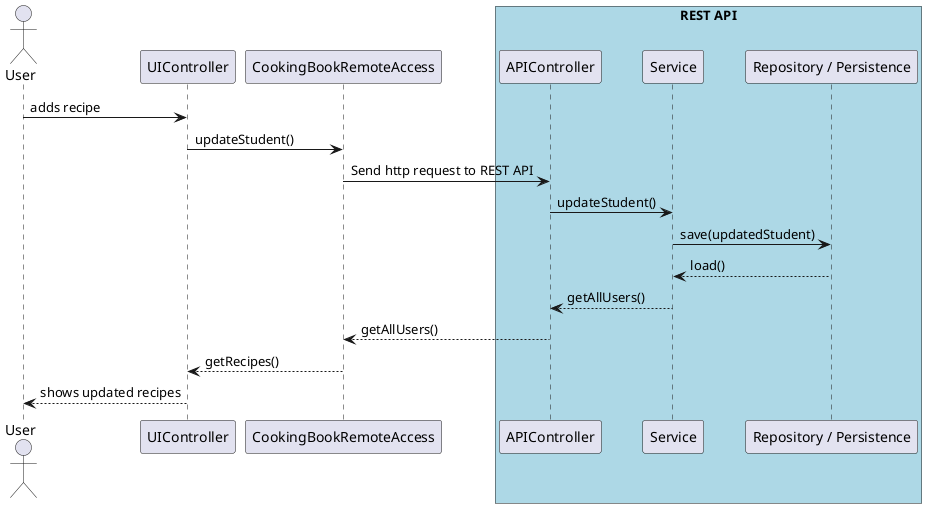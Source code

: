 @startuml SequenceDiagram2

actor User
participant UIController
participant CookingBookRemoteAccess

box "REST API" #LightBlue
    participant APIController
    participant Service
    participant "Repository / Persistence" as Repo
end box

User -> UIController: adds recipe

UIController -> CookingBookRemoteAccess: updateStudent()

CookingBookRemoteAccess -> APIController: Send http request to REST API

APIController -> Service: updateStudent() 

Service -> Repo: save(updatedStudent)

Repo --> Service: load()

Service --> APIController: getAllUsers()

APIController --> CookingBookRemoteAccess: getAllUsers()

CookingBookRemoteAccess --> UIController: getRecipes()

UIController --> User: shows updated recipes




@enduml